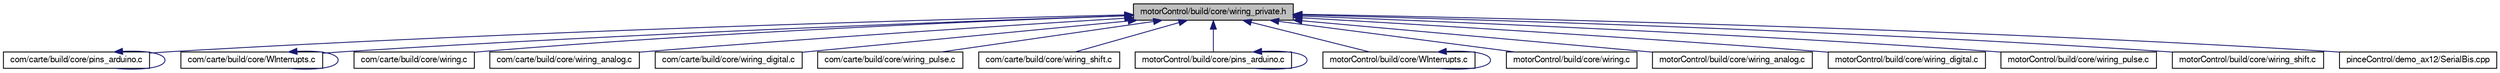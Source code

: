 digraph G
{
  edge [fontname="FreeSans",fontsize="10",labelfontname="FreeSans",labelfontsize="10"];
  node [fontname="FreeSans",fontsize="10",shape=record];
  Node1 [label="motorControl/build/core/wiring_private.h",height=0.2,width=0.4,color="black", fillcolor="grey75", style="filled" fontcolor="black"];
  Node1 -> Node2 [dir=back,color="midnightblue",fontsize="10",style="solid",fontname="FreeSans"];
  Node2 [label="com/carte/build/core/pins_arduino.c",height=0.2,width=0.4,color="black", fillcolor="white", style="filled",URL="$com_2carte_2build_2core_2pins__arduino_8c.html"];
  Node2 -> Node2 [dir=back,color="midnightblue",fontsize="10",style="solid",fontname="FreeSans"];
  Node1 -> Node3 [dir=back,color="midnightblue",fontsize="10",style="solid",fontname="FreeSans"];
  Node3 [label="com/carte/build/core/WInterrupts.c",height=0.2,width=0.4,color="black", fillcolor="white", style="filled",URL="$com_2carte_2build_2core_2_w_interrupts_8c.html"];
  Node3 -> Node3 [dir=back,color="midnightblue",fontsize="10",style="solid",fontname="FreeSans"];
  Node1 -> Node4 [dir=back,color="midnightblue",fontsize="10",style="solid",fontname="FreeSans"];
  Node4 [label="com/carte/build/core/wiring.c",height=0.2,width=0.4,color="black", fillcolor="white", style="filled",URL="$com_2carte_2build_2core_2wiring_8c.html"];
  Node1 -> Node5 [dir=back,color="midnightblue",fontsize="10",style="solid",fontname="FreeSans"];
  Node5 [label="com/carte/build/core/wiring_analog.c",height=0.2,width=0.4,color="black", fillcolor="white", style="filled",URL="$com_2carte_2build_2core_2wiring__analog_8c.html"];
  Node1 -> Node6 [dir=back,color="midnightblue",fontsize="10",style="solid",fontname="FreeSans"];
  Node6 [label="com/carte/build/core/wiring_digital.c",height=0.2,width=0.4,color="black", fillcolor="white", style="filled",URL="$com_2carte_2build_2core_2wiring__digital_8c.html"];
  Node1 -> Node7 [dir=back,color="midnightblue",fontsize="10",style="solid",fontname="FreeSans"];
  Node7 [label="com/carte/build/core/wiring_pulse.c",height=0.2,width=0.4,color="black", fillcolor="white", style="filled",URL="$com_2carte_2build_2core_2wiring__pulse_8c.html"];
  Node1 -> Node8 [dir=back,color="midnightblue",fontsize="10",style="solid",fontname="FreeSans"];
  Node8 [label="com/carte/build/core/wiring_shift.c",height=0.2,width=0.4,color="black", fillcolor="white", style="filled",URL="$com_2carte_2build_2core_2wiring__shift_8c.html"];
  Node1 -> Node9 [dir=back,color="midnightblue",fontsize="10",style="solid",fontname="FreeSans"];
  Node9 [label="motorControl/build/core/pins_arduino.c",height=0.2,width=0.4,color="black", fillcolor="white", style="filled",URL="$motor_control_2build_2core_2pins__arduino_8c.html"];
  Node9 -> Node9 [dir=back,color="midnightblue",fontsize="10",style="solid",fontname="FreeSans"];
  Node1 -> Node10 [dir=back,color="midnightblue",fontsize="10",style="solid",fontname="FreeSans"];
  Node10 [label="motorControl/build/core/WInterrupts.c",height=0.2,width=0.4,color="black", fillcolor="white", style="filled",URL="$motor_control_2build_2core_2_w_interrupts_8c.html"];
  Node10 -> Node10 [dir=back,color="midnightblue",fontsize="10",style="solid",fontname="FreeSans"];
  Node1 -> Node11 [dir=back,color="midnightblue",fontsize="10",style="solid",fontname="FreeSans"];
  Node11 [label="motorControl/build/core/wiring.c",height=0.2,width=0.4,color="black", fillcolor="white", style="filled",URL="$motor_control_2build_2core_2wiring_8c.html"];
  Node1 -> Node12 [dir=back,color="midnightblue",fontsize="10",style="solid",fontname="FreeSans"];
  Node12 [label="motorControl/build/core/wiring_analog.c",height=0.2,width=0.4,color="black", fillcolor="white", style="filled",URL="$motor_control_2build_2core_2wiring__analog_8c.html"];
  Node1 -> Node13 [dir=back,color="midnightblue",fontsize="10",style="solid",fontname="FreeSans"];
  Node13 [label="motorControl/build/core/wiring_digital.c",height=0.2,width=0.4,color="black", fillcolor="white", style="filled",URL="$motor_control_2build_2core_2wiring__digital_8c.html"];
  Node1 -> Node14 [dir=back,color="midnightblue",fontsize="10",style="solid",fontname="FreeSans"];
  Node14 [label="motorControl/build/core/wiring_pulse.c",height=0.2,width=0.4,color="black", fillcolor="white", style="filled",URL="$motor_control_2build_2core_2wiring__pulse_8c.html"];
  Node1 -> Node15 [dir=back,color="midnightblue",fontsize="10",style="solid",fontname="FreeSans"];
  Node15 [label="motorControl/build/core/wiring_shift.c",height=0.2,width=0.4,color="black", fillcolor="white", style="filled",URL="$motor_control_2build_2core_2wiring__shift_8c.html"];
  Node1 -> Node16 [dir=back,color="midnightblue",fontsize="10",style="solid",fontname="FreeSans"];
  Node16 [label="pinceControl/demo_ax12/SerialBis.cpp",height=0.2,width=0.4,color="black", fillcolor="white", style="filled",URL="$_serial_bis_8cpp.html"];
}
